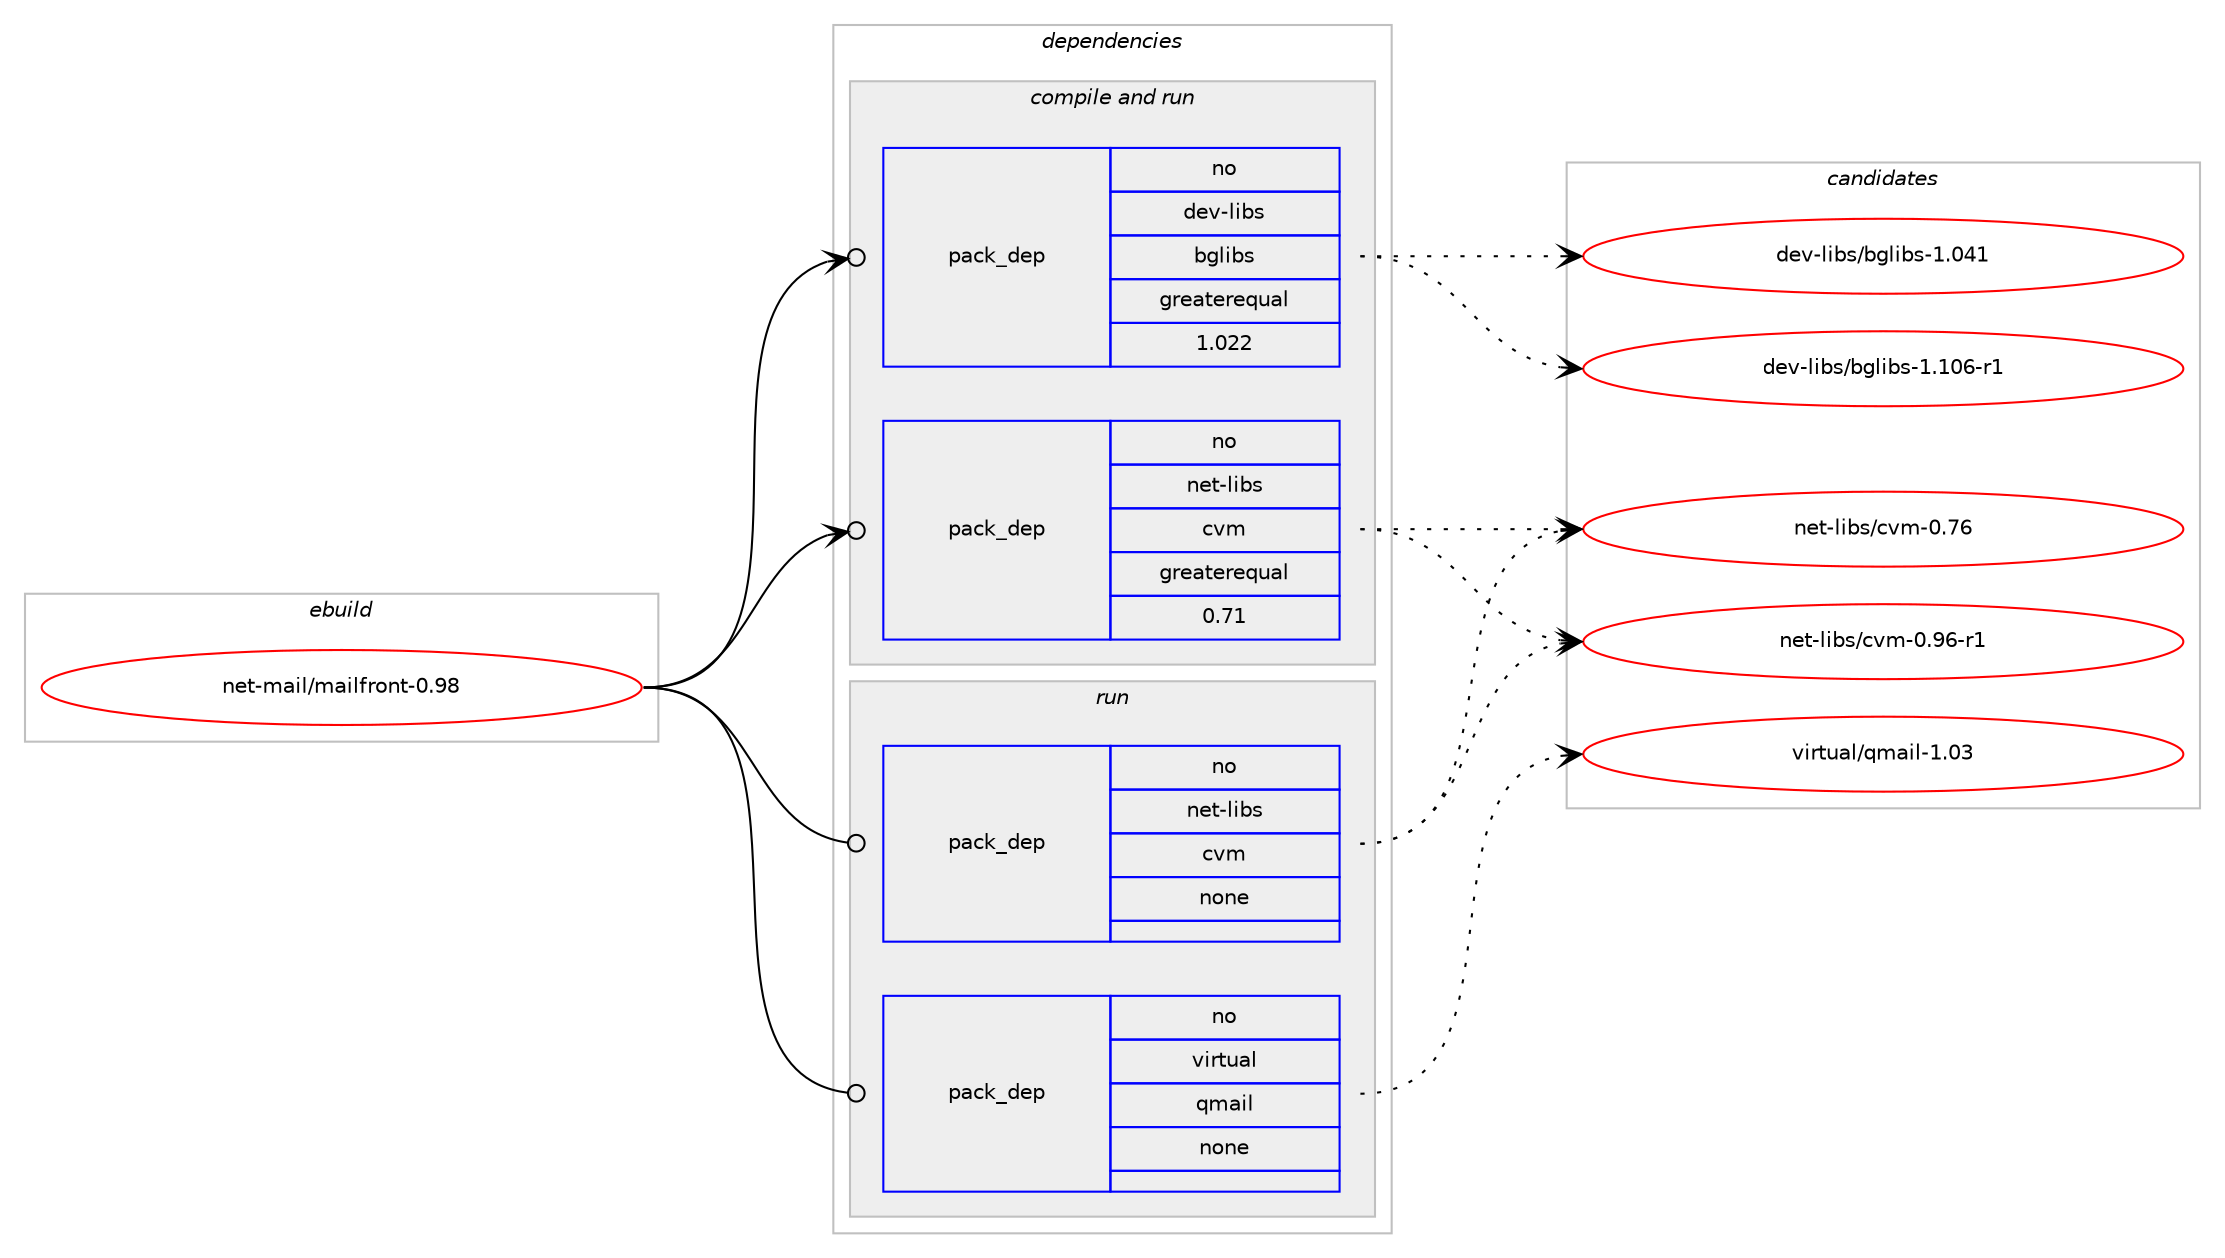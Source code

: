 digraph prolog {

# *************
# Graph options
# *************

newrank=true;
concentrate=true;
compound=true;
graph [rankdir=LR,fontname=Helvetica,fontsize=10,ranksep=1.5];#, ranksep=2.5, nodesep=0.2];
edge  [arrowhead=vee];
node  [fontname=Helvetica,fontsize=10];

# **********
# The ebuild
# **********

subgraph cluster_leftcol {
color=gray;
rank=same;
label=<<i>ebuild</i>>;
id [label="net-mail/mailfront-0.98", color=red, width=4, href="../net-mail/mailfront-0.98.svg"];
}

# ****************
# The dependencies
# ****************

subgraph cluster_midcol {
color=gray;
label=<<i>dependencies</i>>;
subgraph cluster_compile {
fillcolor="#eeeeee";
style=filled;
label=<<i>compile</i>>;
}
subgraph cluster_compileandrun {
fillcolor="#eeeeee";
style=filled;
label=<<i>compile and run</i>>;
subgraph pack1189806 {
dependency1664308 [label=<<TABLE BORDER="0" CELLBORDER="1" CELLSPACING="0" CELLPADDING="4" WIDTH="220"><TR><TD ROWSPAN="6" CELLPADDING="30">pack_dep</TD></TR><TR><TD WIDTH="110">no</TD></TR><TR><TD>dev-libs</TD></TR><TR><TD>bglibs</TD></TR><TR><TD>greaterequal</TD></TR><TR><TD>1.022</TD></TR></TABLE>>, shape=none, color=blue];
}
id:e -> dependency1664308:w [weight=20,style="solid",arrowhead="odotvee"];
subgraph pack1189807 {
dependency1664309 [label=<<TABLE BORDER="0" CELLBORDER="1" CELLSPACING="0" CELLPADDING="4" WIDTH="220"><TR><TD ROWSPAN="6" CELLPADDING="30">pack_dep</TD></TR><TR><TD WIDTH="110">no</TD></TR><TR><TD>net-libs</TD></TR><TR><TD>cvm</TD></TR><TR><TD>greaterequal</TD></TR><TR><TD>0.71</TD></TR></TABLE>>, shape=none, color=blue];
}
id:e -> dependency1664309:w [weight=20,style="solid",arrowhead="odotvee"];
}
subgraph cluster_run {
fillcolor="#eeeeee";
style=filled;
label=<<i>run</i>>;
subgraph pack1189808 {
dependency1664310 [label=<<TABLE BORDER="0" CELLBORDER="1" CELLSPACING="0" CELLPADDING="4" WIDTH="220"><TR><TD ROWSPAN="6" CELLPADDING="30">pack_dep</TD></TR><TR><TD WIDTH="110">no</TD></TR><TR><TD>net-libs</TD></TR><TR><TD>cvm</TD></TR><TR><TD>none</TD></TR><TR><TD></TD></TR></TABLE>>, shape=none, color=blue];
}
id:e -> dependency1664310:w [weight=20,style="solid",arrowhead="odot"];
subgraph pack1189809 {
dependency1664311 [label=<<TABLE BORDER="0" CELLBORDER="1" CELLSPACING="0" CELLPADDING="4" WIDTH="220"><TR><TD ROWSPAN="6" CELLPADDING="30">pack_dep</TD></TR><TR><TD WIDTH="110">no</TD></TR><TR><TD>virtual</TD></TR><TR><TD>qmail</TD></TR><TR><TD>none</TD></TR><TR><TD></TD></TR></TABLE>>, shape=none, color=blue];
}
id:e -> dependency1664311:w [weight=20,style="solid",arrowhead="odot"];
}
}

# **************
# The candidates
# **************

subgraph cluster_choices {
rank=same;
color=gray;
label=<<i>candidates</i>>;

subgraph choice1189806 {
color=black;
nodesep=1;
choice1001011184510810598115479810310810598115454946485249 [label="dev-libs/bglibs-1.041", color=red, width=4,href="../dev-libs/bglibs-1.041.svg"];
choice10010111845108105981154798103108105981154549464948544511449 [label="dev-libs/bglibs-1.106-r1", color=red, width=4,href="../dev-libs/bglibs-1.106-r1.svg"];
dependency1664308:e -> choice1001011184510810598115479810310810598115454946485249:w [style=dotted,weight="100"];
dependency1664308:e -> choice10010111845108105981154798103108105981154549464948544511449:w [style=dotted,weight="100"];
}
subgraph choice1189807 {
color=black;
nodesep=1;
choice110101116451081059811547991181094548465554 [label="net-libs/cvm-0.76", color=red, width=4,href="../net-libs/cvm-0.76.svg"];
choice1101011164510810598115479911810945484657544511449 [label="net-libs/cvm-0.96-r1", color=red, width=4,href="../net-libs/cvm-0.96-r1.svg"];
dependency1664309:e -> choice110101116451081059811547991181094548465554:w [style=dotted,weight="100"];
dependency1664309:e -> choice1101011164510810598115479911810945484657544511449:w [style=dotted,weight="100"];
}
subgraph choice1189808 {
color=black;
nodesep=1;
choice110101116451081059811547991181094548465554 [label="net-libs/cvm-0.76", color=red, width=4,href="../net-libs/cvm-0.76.svg"];
choice1101011164510810598115479911810945484657544511449 [label="net-libs/cvm-0.96-r1", color=red, width=4,href="../net-libs/cvm-0.96-r1.svg"];
dependency1664310:e -> choice110101116451081059811547991181094548465554:w [style=dotted,weight="100"];
dependency1664310:e -> choice1101011164510810598115479911810945484657544511449:w [style=dotted,weight="100"];
}
subgraph choice1189809 {
color=black;
nodesep=1;
choice1181051141161179710847113109971051084549464851 [label="virtual/qmail-1.03", color=red, width=4,href="../virtual/qmail-1.03.svg"];
dependency1664311:e -> choice1181051141161179710847113109971051084549464851:w [style=dotted,weight="100"];
}
}

}
